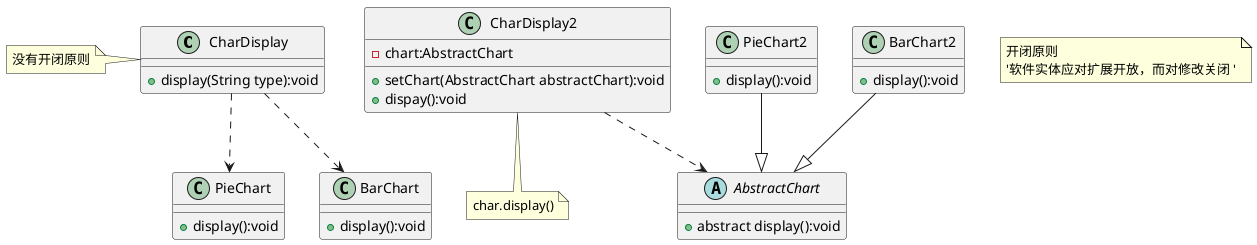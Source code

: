 @startuml

class CharDisplay{
+display(String type):void
}
note left:没有开闭原则
class PieChart{
+display():void
}
class BarChart{
+display():void
}
CharDisplay..>PieChart
CharDisplay..>BarChart
class CharDisplay2{
-chart:AbstractChart
+setChart(AbstractChart abstractChart):void
+dispay():void
}
note bottom:char.display()
abstract class AbstractChart{
+abstract display():void
}
class PieChart2{
+display():void
}
class BarChart2{
+display():void
}
PieChart2--|>AbstractChart
BarChart2--|>AbstractChart

CharDisplay2..>AbstractChart

note "开闭原则\n'软件实体应对扩展开放，而对修改关闭 '" as N1
@enduml